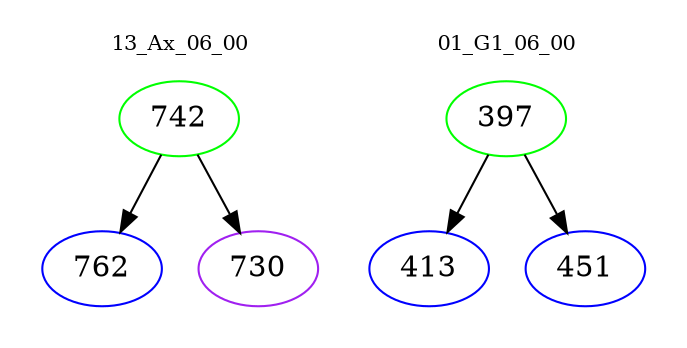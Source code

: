 digraph{
subgraph cluster_0 {
color = white
label = "13_Ax_06_00";
fontsize=10;
T0_742 [label="742", color="green"]
T0_742 -> T0_762 [color="black"]
T0_762 [label="762", color="blue"]
T0_742 -> T0_730 [color="black"]
T0_730 [label="730", color="purple"]
}
subgraph cluster_1 {
color = white
label = "01_G1_06_00";
fontsize=10;
T1_397 [label="397", color="green"]
T1_397 -> T1_413 [color="black"]
T1_413 [label="413", color="blue"]
T1_397 -> T1_451 [color="black"]
T1_451 [label="451", color="blue"]
}
}
